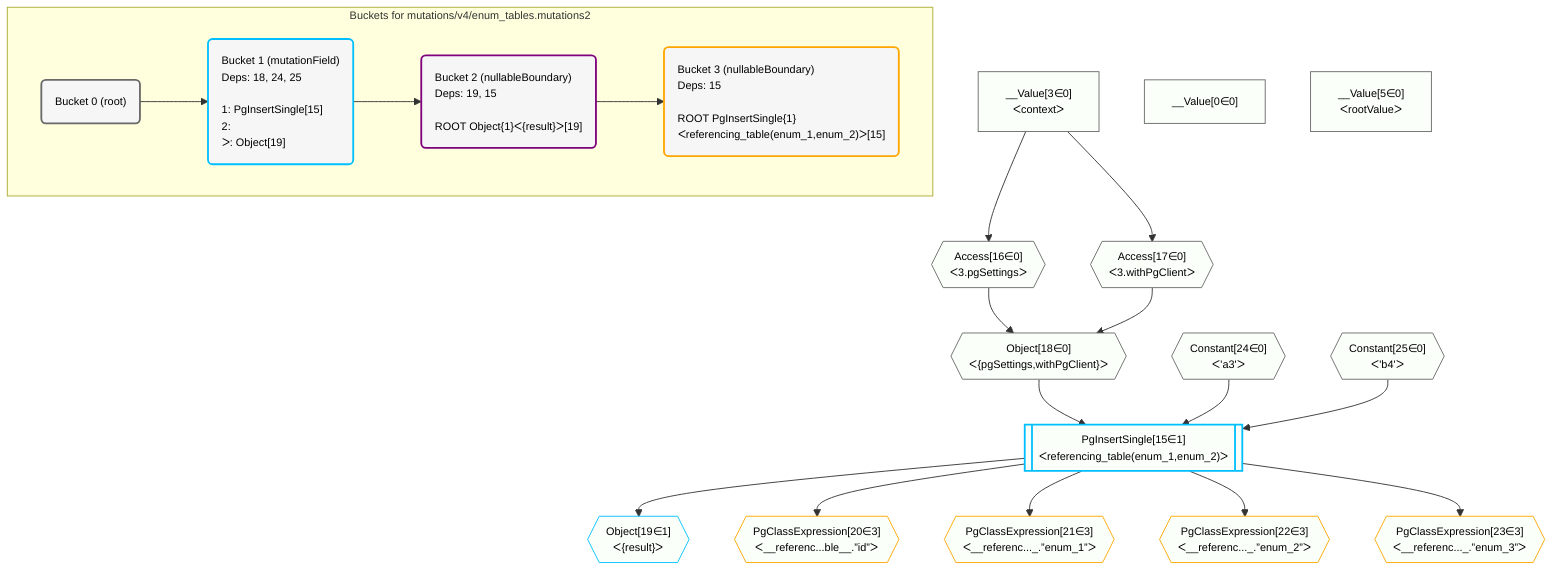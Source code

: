 %%{init: {'themeVariables': { 'fontSize': '12px'}}}%%
graph TD
    classDef path fill:#eee,stroke:#000,color:#000
    classDef plan fill:#fff,stroke-width:1px,color:#000
    classDef itemplan fill:#fff,stroke-width:2px,color:#000
    classDef unbatchedplan fill:#dff,stroke-width:1px,color:#000
    classDef sideeffectplan fill:#fcc,stroke-width:2px,color:#000
    classDef bucket fill:#f6f6f6,color:#000,stroke-width:2px,text-align:left


    %% plan dependencies
    Object18{{"Object[18∈0]<br />ᐸ{pgSettings,withPgClient}ᐳ"}}:::plan
    Access16{{"Access[16∈0]<br />ᐸ3.pgSettingsᐳ"}}:::plan
    Access17{{"Access[17∈0]<br />ᐸ3.withPgClientᐳ"}}:::plan
    Access16 & Access17 --> Object18
    __Value3["__Value[3∈0]<br />ᐸcontextᐳ"]:::plan
    __Value3 --> Access16
    __Value3 --> Access17
    __Value0["__Value[0∈0]"]:::plan
    __Value5["__Value[5∈0]<br />ᐸrootValueᐳ"]:::plan
    Constant24{{"Constant[24∈0]<br />ᐸ'a3'ᐳ"}}:::plan
    Constant25{{"Constant[25∈0]<br />ᐸ'b4'ᐳ"}}:::plan
    PgInsertSingle15[["PgInsertSingle[15∈1]<br />ᐸreferencing_table(enum_1,enum_2)ᐳ"]]:::sideeffectplan
    Object18 & Constant24 & Constant25 --> PgInsertSingle15
    Object19{{"Object[19∈1]<br />ᐸ{result}ᐳ"}}:::plan
    PgInsertSingle15 --> Object19
    PgClassExpression20{{"PgClassExpression[20∈3]<br />ᐸ__referenc...ble__.”id”ᐳ"}}:::plan
    PgInsertSingle15 --> PgClassExpression20
    PgClassExpression21{{"PgClassExpression[21∈3]<br />ᐸ__referenc..._.”enum_1”ᐳ"}}:::plan
    PgInsertSingle15 --> PgClassExpression21
    PgClassExpression22{{"PgClassExpression[22∈3]<br />ᐸ__referenc..._.”enum_2”ᐳ"}}:::plan
    PgInsertSingle15 --> PgClassExpression22
    PgClassExpression23{{"PgClassExpression[23∈3]<br />ᐸ__referenc..._.”enum_3”ᐳ"}}:::plan
    PgInsertSingle15 --> PgClassExpression23

    %% define steps

    subgraph "Buckets for mutations/v4/enum_tables.mutations2"
    Bucket0("Bucket 0 (root)"):::bucket
    classDef bucket0 stroke:#696969
    class Bucket0,__Value0,__Value3,__Value5,Access16,Access17,Object18,Constant24,Constant25 bucket0
    Bucket1("Bucket 1 (mutationField)<br />Deps: 18, 24, 25<br /><br />1: PgInsertSingle[15]<br />2: <br />ᐳ: Object[19]"):::bucket
    classDef bucket1 stroke:#00bfff
    class Bucket1,PgInsertSingle15,Object19 bucket1
    Bucket2("Bucket 2 (nullableBoundary)<br />Deps: 19, 15<br /><br />ROOT Object{1}ᐸ{result}ᐳ[19]"):::bucket
    classDef bucket2 stroke:#7f007f
    class Bucket2 bucket2
    Bucket3("Bucket 3 (nullableBoundary)<br />Deps: 15<br /><br />ROOT PgInsertSingle{1}ᐸreferencing_table(enum_1,enum_2)ᐳ[15]"):::bucket
    classDef bucket3 stroke:#ffa500
    class Bucket3,PgClassExpression20,PgClassExpression21,PgClassExpression22,PgClassExpression23 bucket3
    Bucket0 --> Bucket1
    Bucket1 --> Bucket2
    Bucket2 --> Bucket3
    classDef unary fill:#fafffa,borderWidth:8px
    class Object18,Access16,Access17,__Value0,__Value3,__Value5,Constant24,Constant25,PgInsertSingle15,Object19,PgClassExpression20,PgClassExpression21,PgClassExpression22,PgClassExpression23 unary
    end